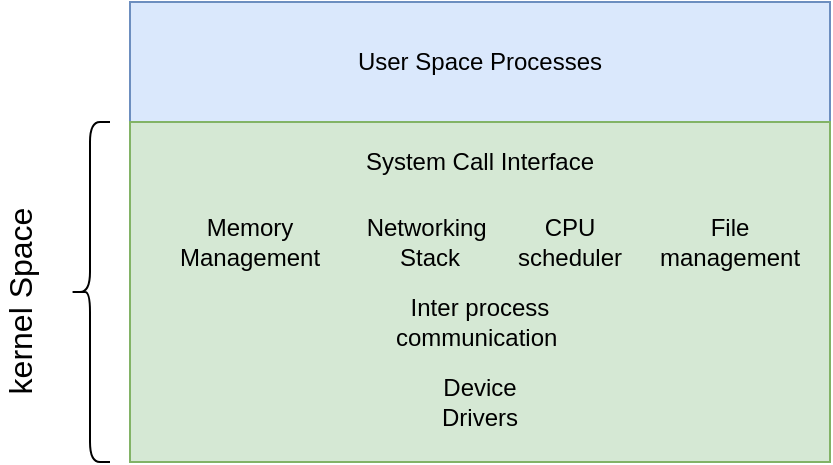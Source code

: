<mxfile version="13.4.0" type="github">
  <diagram id="wr9Klig08tz31e96zgJG" name="Page-1">
    <mxGraphModel dx="2066" dy="1105" grid="1" gridSize="10" guides="1" tooltips="1" connect="1" arrows="1" fold="1" page="1" pageScale="1" pageWidth="827" pageHeight="1169" math="0" shadow="0">
      <root>
        <mxCell id="0" />
        <mxCell id="1" parent="0" />
        <mxCell id="nZHn6ieUkOkDJYo_L3ya-1" value="User Space Processes" style="rounded=0;whiteSpace=wrap;html=1;fillColor=#dae8fc;strokeColor=#6c8ebf;" vertex="1" parent="1">
          <mxGeometry x="220" y="300" width="350" height="60" as="geometry" />
        </mxCell>
        <mxCell id="nZHn6ieUkOkDJYo_L3ya-2" value="" style="rounded=0;whiteSpace=wrap;html=1;fillColor=#d5e8d4;strokeColor=#82b366;" vertex="1" parent="1">
          <mxGeometry x="220" y="360" width="350" height="170" as="geometry" />
        </mxCell>
        <mxCell id="nZHn6ieUkOkDJYo_L3ya-3" value="Memory Management" style="text;html=1;strokeColor=none;fillColor=none;align=center;verticalAlign=middle;whiteSpace=wrap;rounded=0;" vertex="1" parent="1">
          <mxGeometry x="260" y="410" width="40" height="20" as="geometry" />
        </mxCell>
        <mxCell id="nZHn6ieUkOkDJYo_L3ya-4" value="Device Drivers" style="text;html=1;strokeColor=none;fillColor=none;align=center;verticalAlign=middle;whiteSpace=wrap;rounded=0;" vertex="1" parent="1">
          <mxGeometry x="375" y="490" width="40" height="20" as="geometry" />
        </mxCell>
        <mxCell id="nZHn6ieUkOkDJYo_L3ya-5" value="CPU scheduler&lt;br&gt;" style="text;html=1;strokeColor=none;fillColor=none;align=center;verticalAlign=middle;whiteSpace=wrap;rounded=0;" vertex="1" parent="1">
          <mxGeometry x="420" y="410" width="40" height="20" as="geometry" />
        </mxCell>
        <mxCell id="nZHn6ieUkOkDJYo_L3ya-6" value="File management" style="text;html=1;strokeColor=none;fillColor=none;align=center;verticalAlign=middle;whiteSpace=wrap;rounded=0;" vertex="1" parent="1">
          <mxGeometry x="500" y="410" width="40" height="20" as="geometry" />
        </mxCell>
        <mxCell id="nZHn6ieUkOkDJYo_L3ya-7" value="Networking&amp;nbsp;&lt;br&gt;Stack" style="text;html=1;strokeColor=none;fillColor=none;align=center;verticalAlign=middle;whiteSpace=wrap;rounded=0;" vertex="1" parent="1">
          <mxGeometry x="350" y="400" width="40" height="40" as="geometry" />
        </mxCell>
        <mxCell id="nZHn6ieUkOkDJYo_L3ya-9" value="System Call Interface" style="text;html=1;strokeColor=none;fillColor=none;align=center;verticalAlign=middle;whiteSpace=wrap;rounded=0;" vertex="1" parent="1">
          <mxGeometry x="317" y="360" width="156" height="40" as="geometry" />
        </mxCell>
        <mxCell id="nZHn6ieUkOkDJYo_L3ya-10" value="Inter process &lt;br&gt;communication&amp;nbsp;" style="text;html=1;strokeColor=none;fillColor=none;align=center;verticalAlign=middle;whiteSpace=wrap;rounded=0;" vertex="1" parent="1">
          <mxGeometry x="342" y="440" width="106" height="40" as="geometry" />
        </mxCell>
        <mxCell id="nZHn6ieUkOkDJYo_L3ya-11" value="" style="shape=curlyBracket;whiteSpace=wrap;html=1;rounded=1;" vertex="1" parent="1">
          <mxGeometry x="190" y="360" width="20" height="170" as="geometry" />
        </mxCell>
        <mxCell id="nZHn6ieUkOkDJYo_L3ya-12" value="&lt;font style=&quot;font-size: 16px&quot;&gt;kernel Space&lt;/font&gt;" style="text;html=1;align=center;verticalAlign=middle;resizable=0;points=[];autosize=1;rotation=270;" vertex="1" parent="1">
          <mxGeometry x="110" y="440" width="110" height="20" as="geometry" />
        </mxCell>
      </root>
    </mxGraphModel>
  </diagram>
</mxfile>
